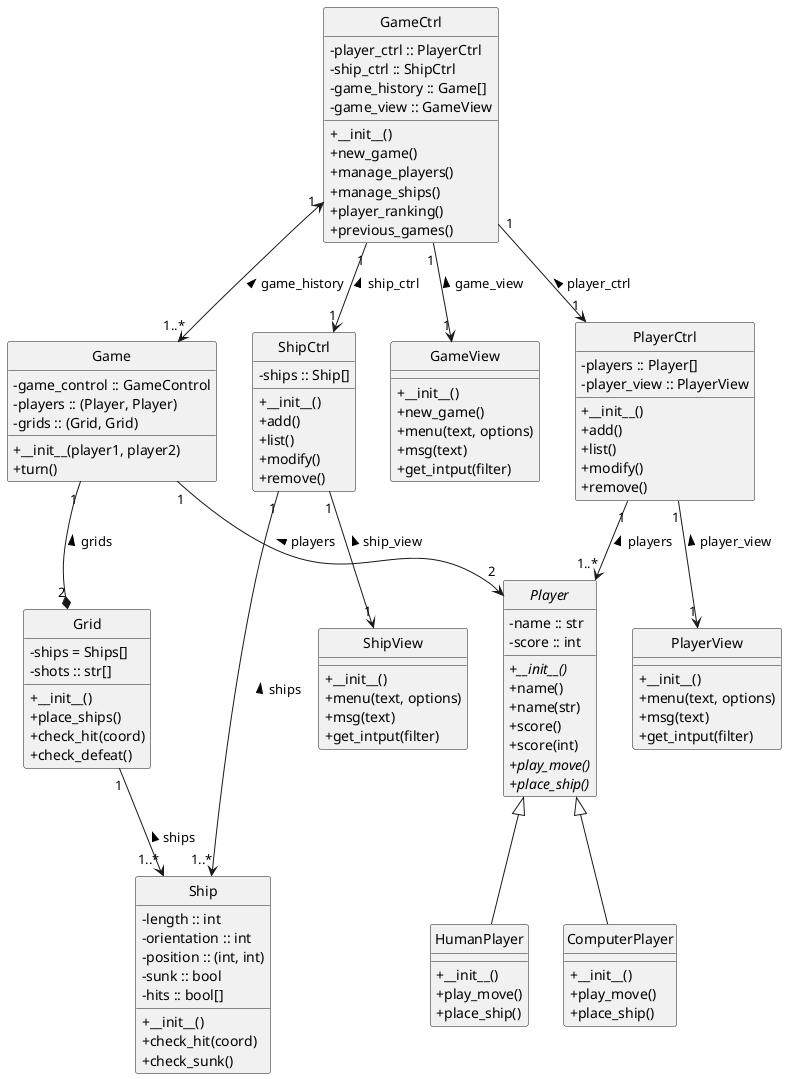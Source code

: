 @startuml battleship_class_diagram

skinparam classAttributeIconSize 0
'left to right direction
hide circle

class Game {
    - game_control :: GameControl
    - players :: (Player, Player) {field}
    - grids :: (Grid, Grid) {field}
    + __init__(player1, player2)
    + turn()
}

class GameCtrl {
    - player_ctrl :: PlayerCtrl
    - ship_ctrl :: ShipCtrl
    - game_history :: Game[]
    - game_view :: GameView
    + __init__()
    + new_game()
    + manage_players()
    + manage_ships()
    + player_ranking()
    + previous_games()
}

class GameView {
    + __init__()
    + new_game()
    + menu(text, options)
    + msg(text)
    + get_intput(filter)
}

class Grid {
    - ships = Ships[]
    - shots :: str[]
    + __init__()
    + place_ships()
    + check_hit(coord)
    + check_defeat()
}

class Ship {
    - length :: int
    - orientation :: int
    - position :: (int, int) {field}
    - sunk :: bool
    - hits :: bool[]
    + __init__()
    + check_hit(coord)
    + check_sunk()
}

class ShipCtrl{
    - ships :: Ship[]
    + __init__()
    + add()
    + list()
    + modify()
    + remove()
}

class ShipView {
    + __init__()
    + menu(text, options)
    + msg(text)
    + get_intput(filter)
    
}

class PlayerCtrl {
    - players :: Player[]
    - player_view :: PlayerView
    + __init__()
    + add()
    + list()
    + modify()
    + remove()
}

abstract class Player {
    - name :: str
    - score :: int
    + __init__() {abstract}
    + name()
    + name(str)
    + score()
    + score(int)
    + play_move() {abstract}
    + place_ship() {abstract}
}

class PlayerView {
    + __init__()
    + menu(text, options)
    + msg(text)
    + get_intput(filter)
}

class HumanPlayer {
    + __init__()
    + play_move()
    + place_ship()
}
class ComputerPlayer {
    + __init__()
    + play_move()
    + place_ship()
}


GameCtrl "1" <--> "1..*" Game : game_history <
GameCtrl "1" --> "1" GameView : game_view <
GameCtrl "1" --> "1" PlayerCtrl : player_ctrl <
GameCtrl "1" --> "1" ShipCtrl : ship_ctrl <

PlayerCtrl "1" --> "1..*" Player : players <
PlayerCtrl "1" --> "1" PlayerView : player_view <

Game "1" --> "2" Player : players <

Player <|-- HumanPlayer
Player <|-- ComputerPlayer

Game "1" --* "2" Grid : grids <

ShipCtrl "1" --> "1..*" Ship : ships <
ShipCtrl "1" --> "1" ShipView : ship_view <
Grid "1" --> "1..*" Ship : ships <

@enduml